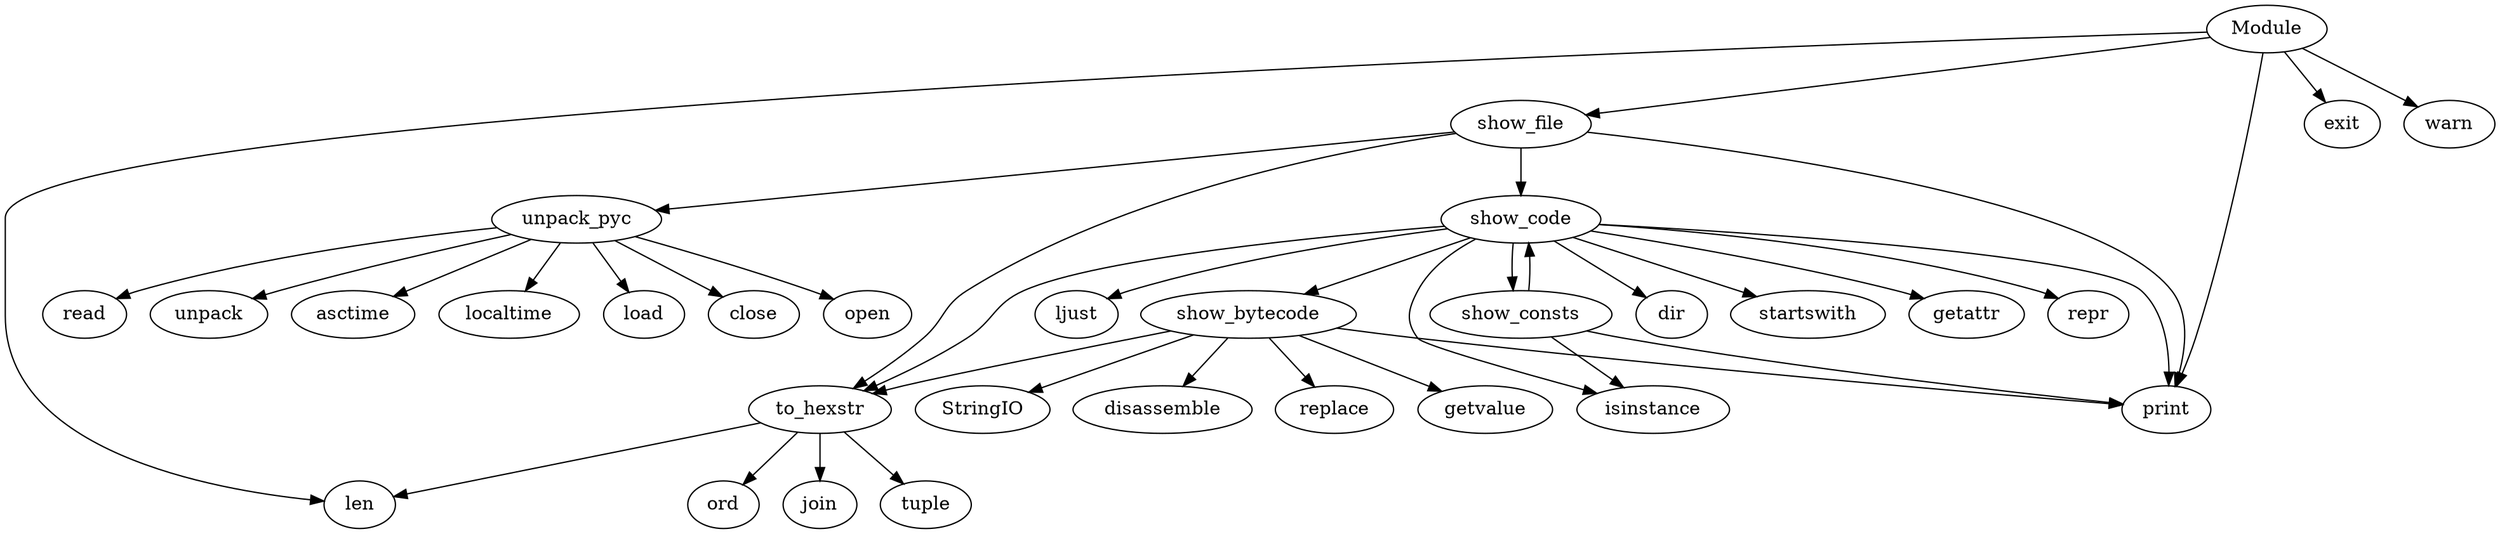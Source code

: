 strict digraph  {
to_hexstr;
join;
len;
tuple;
ord;
unpack_pyc;
open;
read;
unpack;
asctime;
localtime;
load;
close;
show_consts;
isinstance;
print;
show_code;
show_bytecode;
StringIO;
disassemble;
replace;
getvalue;
dir;
startswith;
getattr;
repr;
ljust;
show_file;
Module;
exit;
warn;
to_hexstr -> join;
to_hexstr -> len;
to_hexstr -> tuple;
to_hexstr -> ord;
unpack_pyc -> open;
unpack_pyc -> read;
unpack_pyc -> unpack;
unpack_pyc -> asctime;
unpack_pyc -> localtime;
unpack_pyc -> load;
unpack_pyc -> close;
show_consts -> isinstance;
show_consts -> print;
show_consts -> show_code;
show_code -> dir;
show_code -> startswith;
show_code -> getattr;
show_code -> isinstance;
show_code -> repr;
show_code -> to_hexstr;
show_code -> print;
show_code -> ljust;
show_code -> show_consts;
show_code -> show_bytecode;
show_bytecode -> print;
show_bytecode -> to_hexstr;
show_bytecode -> StringIO;
show_bytecode -> disassemble;
show_bytecode -> replace;
show_bytecode -> getvalue;
show_file -> unpack_pyc;
show_file -> to_hexstr;
show_file -> print;
show_file -> show_code;
Module -> len;
Module -> exit;
Module -> warn;
Module -> print;
Module -> show_file;
}
